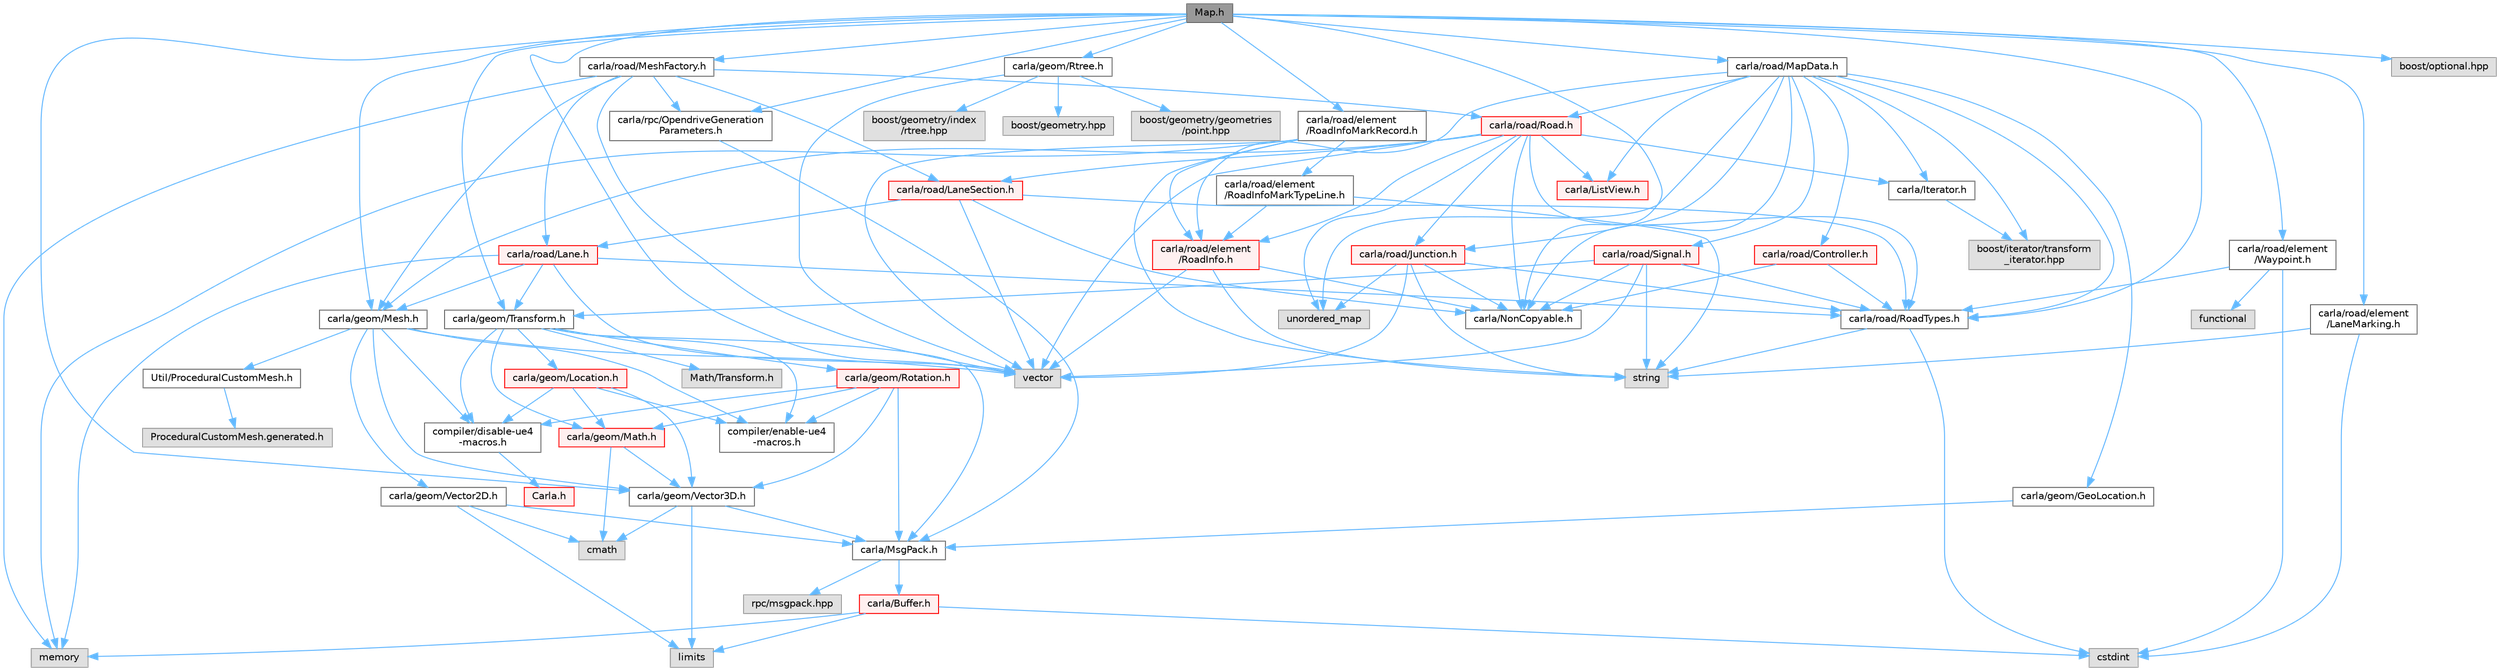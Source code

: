 digraph "Map.h"
{
 // INTERACTIVE_SVG=YES
 // LATEX_PDF_SIZE
  bgcolor="transparent";
  edge [fontname=Helvetica,fontsize=10,labelfontname=Helvetica,labelfontsize=10];
  node [fontname=Helvetica,fontsize=10,shape=box,height=0.2,width=0.4];
  Node1 [id="Node000001",label="Map.h",height=0.2,width=0.4,color="gray40", fillcolor="grey60", style="filled", fontcolor="black",tooltip=" "];
  Node1 -> Node2 [id="edge1_Node000001_Node000002",color="steelblue1",style="solid",tooltip=" "];
  Node2 [id="Node000002",label="carla/geom/Mesh.h",height=0.2,width=0.4,color="grey40", fillcolor="white", style="filled",URL="$d9/d31/Mesh_8h.html",tooltip=" "];
  Node2 -> Node3 [id="edge2_Node000002_Node000003",color="steelblue1",style="solid",tooltip=" "];
  Node3 [id="Node000003",label="vector",height=0.2,width=0.4,color="grey60", fillcolor="#E0E0E0", style="filled",tooltip=" "];
  Node2 -> Node4 [id="edge3_Node000002_Node000004",color="steelblue1",style="solid",tooltip=" "];
  Node4 [id="Node000004",label="carla/geom/Vector3D.h",height=0.2,width=0.4,color="grey40", fillcolor="white", style="filled",URL="$de/d70/geom_2Vector3D_8h.html",tooltip=" "];
  Node4 -> Node5 [id="edge4_Node000004_Node000005",color="steelblue1",style="solid",tooltip=" "];
  Node5 [id="Node000005",label="carla/MsgPack.h",height=0.2,width=0.4,color="grey40", fillcolor="white", style="filled",URL="$d9/d6f/MsgPack_8h.html",tooltip=" "];
  Node5 -> Node6 [id="edge5_Node000005_Node000006",color="steelblue1",style="solid",tooltip=" "];
  Node6 [id="Node000006",label="carla/Buffer.h",height=0.2,width=0.4,color="red", fillcolor="#FFF0F0", style="filled",URL="$d2/dda/carla_2Buffer_8h.html",tooltip=" "];
  Node6 -> Node15 [id="edge6_Node000006_Node000015",color="steelblue1",style="solid",tooltip=" "];
  Node15 [id="Node000015",label="cstdint",height=0.2,width=0.4,color="grey60", fillcolor="#E0E0E0", style="filled",tooltip=" "];
  Node6 -> Node16 [id="edge7_Node000006_Node000016",color="steelblue1",style="solid",tooltip=" "];
  Node16 [id="Node000016",label="limits",height=0.2,width=0.4,color="grey60", fillcolor="#E0E0E0", style="filled",tooltip=" "];
  Node6 -> Node17 [id="edge8_Node000006_Node000017",color="steelblue1",style="solid",tooltip=" "];
  Node17 [id="Node000017",label="memory",height=0.2,width=0.4,color="grey60", fillcolor="#E0E0E0", style="filled",tooltip=" "];
  Node5 -> Node19 [id="edge9_Node000005_Node000019",color="steelblue1",style="solid",tooltip=" "];
  Node19 [id="Node000019",label="rpc/msgpack.hpp",height=0.2,width=0.4,color="grey60", fillcolor="#E0E0E0", style="filled",tooltip=" "];
  Node4 -> Node20 [id="edge10_Node000004_Node000020",color="steelblue1",style="solid",tooltip=" "];
  Node20 [id="Node000020",label="cmath",height=0.2,width=0.4,color="grey60", fillcolor="#E0E0E0", style="filled",tooltip=" "];
  Node4 -> Node16 [id="edge11_Node000004_Node000016",color="steelblue1",style="solid",tooltip=" "];
  Node2 -> Node21 [id="edge12_Node000002_Node000021",color="steelblue1",style="solid",tooltip=" "];
  Node21 [id="Node000021",label="carla/geom/Vector2D.h",height=0.2,width=0.4,color="grey40", fillcolor="white", style="filled",URL="$d7/d26/geom_2Vector2D_8h.html",tooltip=" "];
  Node21 -> Node5 [id="edge13_Node000021_Node000005",color="steelblue1",style="solid",tooltip=" "];
  Node21 -> Node20 [id="edge14_Node000021_Node000020",color="steelblue1",style="solid",tooltip=" "];
  Node21 -> Node16 [id="edge15_Node000021_Node000016",color="steelblue1",style="solid",tooltip=" "];
  Node2 -> Node22 [id="edge16_Node000002_Node000022",color="steelblue1",style="solid",tooltip=" "];
  Node22 [id="Node000022",label="compiler/enable-ue4\l-macros.h",height=0.2,width=0.4,color="grey40", fillcolor="white", style="filled",URL="$d9/da2/enable-ue4-macros_8h.html",tooltip=" "];
  Node2 -> Node23 [id="edge17_Node000002_Node000023",color="steelblue1",style="solid",tooltip=" "];
  Node23 [id="Node000023",label="Util/ProceduralCustomMesh.h",height=0.2,width=0.4,color="grey40", fillcolor="white", style="filled",URL="$d5/d30/ProceduralCustomMesh_8h.html",tooltip=" "];
  Node23 -> Node24 [id="edge18_Node000023_Node000024",color="steelblue1",style="solid",tooltip=" "];
  Node24 [id="Node000024",label="ProceduralCustomMesh.generated.h",height=0.2,width=0.4,color="grey60", fillcolor="#E0E0E0", style="filled",tooltip=" "];
  Node2 -> Node25 [id="edge19_Node000002_Node000025",color="steelblue1",style="solid",tooltip=" "];
  Node25 [id="Node000025",label="compiler/disable-ue4\l-macros.h",height=0.2,width=0.4,color="grey40", fillcolor="white", style="filled",URL="$d2/d02/disable-ue4-macros_8h.html",tooltip=" "];
  Node25 -> Node26 [id="edge20_Node000025_Node000026",color="steelblue1",style="solid",tooltip=" "];
  Node26 [id="Node000026",label="Carla.h",height=0.2,width=0.4,color="red", fillcolor="#FFF0F0", style="filled",URL="$d7/d7d/Carla_8h.html",tooltip=" "];
  Node1 -> Node30 [id="edge21_Node000001_Node000030",color="steelblue1",style="solid",tooltip=" "];
  Node30 [id="Node000030",label="carla/geom/Rtree.h",height=0.2,width=0.4,color="grey40", fillcolor="white", style="filled",URL="$d5/d30/Rtree_8h.html",tooltip=" "];
  Node30 -> Node3 [id="edge22_Node000030_Node000003",color="steelblue1",style="solid",tooltip=" "];
  Node30 -> Node31 [id="edge23_Node000030_Node000031",color="steelblue1",style="solid",tooltip=" "];
  Node31 [id="Node000031",label="boost/geometry.hpp",height=0.2,width=0.4,color="grey60", fillcolor="#E0E0E0", style="filled",tooltip=" "];
  Node30 -> Node32 [id="edge24_Node000030_Node000032",color="steelblue1",style="solid",tooltip=" "];
  Node32 [id="Node000032",label="boost/geometry/geometries\l/point.hpp",height=0.2,width=0.4,color="grey60", fillcolor="#E0E0E0", style="filled",tooltip=" "];
  Node30 -> Node33 [id="edge25_Node000030_Node000033",color="steelblue1",style="solid",tooltip=" "];
  Node33 [id="Node000033",label="boost/geometry/index\l/rtree.hpp",height=0.2,width=0.4,color="grey60", fillcolor="#E0E0E0", style="filled",tooltip=" "];
  Node1 -> Node34 [id="edge26_Node000001_Node000034",color="steelblue1",style="solid",tooltip=" "];
  Node34 [id="Node000034",label="carla/geom/Transform.h",height=0.2,width=0.4,color="grey40", fillcolor="white", style="filled",URL="$de/d17/geom_2Transform_8h.html",tooltip=" "];
  Node34 -> Node5 [id="edge27_Node000034_Node000005",color="steelblue1",style="solid",tooltip=" "];
  Node34 -> Node35 [id="edge28_Node000034_Node000035",color="steelblue1",style="solid",tooltip=" "];
  Node35 [id="Node000035",label="carla/geom/Location.h",height=0.2,width=0.4,color="red", fillcolor="#FFF0F0", style="filled",URL="$d9/d8b/geom_2Location_8h.html",tooltip=" "];
  Node35 -> Node4 [id="edge29_Node000035_Node000004",color="steelblue1",style="solid",tooltip=" "];
  Node35 -> Node37 [id="edge30_Node000035_Node000037",color="steelblue1",style="solid",tooltip=" "];
  Node37 [id="Node000037",label="carla/geom/Math.h",height=0.2,width=0.4,color="red", fillcolor="#FFF0F0", style="filled",URL="$db/d8a/Math_8h.html",tooltip=" "];
  Node37 -> Node4 [id="edge31_Node000037_Node000004",color="steelblue1",style="solid",tooltip=" "];
  Node37 -> Node20 [id="edge32_Node000037_Node000020",color="steelblue1",style="solid",tooltip=" "];
  Node35 -> Node22 [id="edge33_Node000035_Node000022",color="steelblue1",style="solid",tooltip=" "];
  Node35 -> Node25 [id="edge34_Node000035_Node000025",color="steelblue1",style="solid",tooltip=" "];
  Node34 -> Node37 [id="edge35_Node000034_Node000037",color="steelblue1",style="solid",tooltip=" "];
  Node34 -> Node40 [id="edge36_Node000034_Node000040",color="steelblue1",style="solid",tooltip=" "];
  Node40 [id="Node000040",label="carla/geom/Rotation.h",height=0.2,width=0.4,color="red", fillcolor="#FFF0F0", style="filled",URL="$d0/d8f/Rotation_8h.html",tooltip=" "];
  Node40 -> Node5 [id="edge37_Node000040_Node000005",color="steelblue1",style="solid",tooltip=" "];
  Node40 -> Node37 [id="edge38_Node000040_Node000037",color="steelblue1",style="solid",tooltip=" "];
  Node40 -> Node4 [id="edge39_Node000040_Node000004",color="steelblue1",style="solid",tooltip=" "];
  Node40 -> Node22 [id="edge40_Node000040_Node000022",color="steelblue1",style="solid",tooltip=" "];
  Node40 -> Node25 [id="edge41_Node000040_Node000025",color="steelblue1",style="solid",tooltip=" "];
  Node34 -> Node22 [id="edge42_Node000034_Node000022",color="steelblue1",style="solid",tooltip=" "];
  Node34 -> Node42 [id="edge43_Node000034_Node000042",color="steelblue1",style="solid",tooltip=" "];
  Node42 [id="Node000042",label="Math/Transform.h",height=0.2,width=0.4,color="grey60", fillcolor="#E0E0E0", style="filled",tooltip=" "];
  Node34 -> Node25 [id="edge44_Node000034_Node000025",color="steelblue1",style="solid",tooltip=" "];
  Node1 -> Node43 [id="edge45_Node000001_Node000043",color="steelblue1",style="solid",tooltip=" "];
  Node43 [id="Node000043",label="carla/NonCopyable.h",height=0.2,width=0.4,color="grey40", fillcolor="white", style="filled",URL="$d4/dd8/LibCarla_2source_2carla_2NonCopyable_8h.html",tooltip=" "];
  Node1 -> Node44 [id="edge46_Node000001_Node000044",color="steelblue1",style="solid",tooltip=" "];
  Node44 [id="Node000044",label="carla/road/element\l/LaneMarking.h",height=0.2,width=0.4,color="grey40", fillcolor="white", style="filled",URL="$d5/d4c/LaneMarking_8h.html",tooltip=" "];
  Node44 -> Node15 [id="edge47_Node000044_Node000015",color="steelblue1",style="solid",tooltip=" "];
  Node44 -> Node45 [id="edge48_Node000044_Node000045",color="steelblue1",style="solid",tooltip=" "];
  Node45 [id="Node000045",label="string",height=0.2,width=0.4,color="grey60", fillcolor="#E0E0E0", style="filled",tooltip=" "];
  Node1 -> Node46 [id="edge49_Node000001_Node000046",color="steelblue1",style="solid",tooltip=" "];
  Node46 [id="Node000046",label="carla/road/element\l/RoadInfoMarkRecord.h",height=0.2,width=0.4,color="grey40", fillcolor="white", style="filled",URL="$dd/d32/RoadInfoMarkRecord_8h.html",tooltip=" "];
  Node46 -> Node47 [id="edge50_Node000046_Node000047",color="steelblue1",style="solid",tooltip=" "];
  Node47 [id="Node000047",label="carla/road/element\l/RoadInfo.h",height=0.2,width=0.4,color="red", fillcolor="#FFF0F0", style="filled",URL="$de/d3a/RoadInfo_8h.html",tooltip=" "];
  Node47 -> Node43 [id="edge51_Node000047_Node000043",color="steelblue1",style="solid",tooltip=" "];
  Node47 -> Node45 [id="edge52_Node000047_Node000045",color="steelblue1",style="solid",tooltip=" "];
  Node47 -> Node3 [id="edge53_Node000047_Node000003",color="steelblue1",style="solid",tooltip=" "];
  Node46 -> Node50 [id="edge54_Node000046_Node000050",color="steelblue1",style="solid",tooltip=" "];
  Node50 [id="Node000050",label="carla/road/element\l/RoadInfoMarkTypeLine.h",height=0.2,width=0.4,color="grey40", fillcolor="white", style="filled",URL="$da/d4f/RoadInfoMarkTypeLine_8h.html",tooltip=" "];
  Node50 -> Node47 [id="edge55_Node000050_Node000047",color="steelblue1",style="solid",tooltip=" "];
  Node50 -> Node45 [id="edge56_Node000050_Node000045",color="steelblue1",style="solid",tooltip=" "];
  Node46 -> Node45 [id="edge57_Node000046_Node000045",color="steelblue1",style="solid",tooltip=" "];
  Node46 -> Node3 [id="edge58_Node000046_Node000003",color="steelblue1",style="solid",tooltip=" "];
  Node46 -> Node17 [id="edge59_Node000046_Node000017",color="steelblue1",style="solid",tooltip=" "];
  Node1 -> Node51 [id="edge60_Node000001_Node000051",color="steelblue1",style="solid",tooltip=" "];
  Node51 [id="Node000051",label="carla/road/element\l/Waypoint.h",height=0.2,width=0.4,color="grey40", fillcolor="white", style="filled",URL="$d3/dbb/road_2element_2Waypoint_8h.html",tooltip=" "];
  Node51 -> Node52 [id="edge61_Node000051_Node000052",color="steelblue1",style="solid",tooltip=" "];
  Node52 [id="Node000052",label="carla/road/RoadTypes.h",height=0.2,width=0.4,color="grey40", fillcolor="white", style="filled",URL="$d6/dbb/RoadTypes_8h.html",tooltip=" "];
  Node52 -> Node15 [id="edge62_Node000052_Node000015",color="steelblue1",style="solid",tooltip=" "];
  Node52 -> Node45 [id="edge63_Node000052_Node000045",color="steelblue1",style="solid",tooltip=" "];
  Node51 -> Node15 [id="edge64_Node000051_Node000015",color="steelblue1",style="solid",tooltip=" "];
  Node51 -> Node53 [id="edge65_Node000051_Node000053",color="steelblue1",style="solid",tooltip=" "];
  Node53 [id="Node000053",label="functional",height=0.2,width=0.4,color="grey60", fillcolor="#E0E0E0", style="filled",tooltip=" "];
  Node1 -> Node54 [id="edge66_Node000001_Node000054",color="steelblue1",style="solid",tooltip=" "];
  Node54 [id="Node000054",label="carla/road/MapData.h",height=0.2,width=0.4,color="grey40", fillcolor="white", style="filled",URL="$d5/db7/MapData_8h.html",tooltip=" "];
  Node54 -> Node55 [id="edge67_Node000054_Node000055",color="steelblue1",style="solid",tooltip=" "];
  Node55 [id="Node000055",label="carla/geom/GeoLocation.h",height=0.2,width=0.4,color="grey40", fillcolor="white", style="filled",URL="$d7/d86/GeoLocation_8h.html",tooltip=" "];
  Node55 -> Node5 [id="edge68_Node000055_Node000005",color="steelblue1",style="solid",tooltip=" "];
  Node54 -> Node56 [id="edge69_Node000054_Node000056",color="steelblue1",style="solid",tooltip=" "];
  Node56 [id="Node000056",label="carla/Iterator.h",height=0.2,width=0.4,color="grey40", fillcolor="white", style="filled",URL="$d7/ddd/Iterator_8h.html",tooltip=" "];
  Node56 -> Node57 [id="edge70_Node000056_Node000057",color="steelblue1",style="solid",tooltip=" "];
  Node57 [id="Node000057",label="boost/iterator/transform\l_iterator.hpp",height=0.2,width=0.4,color="grey60", fillcolor="#E0E0E0", style="filled",tooltip=" "];
  Node54 -> Node58 [id="edge71_Node000054_Node000058",color="steelblue1",style="solid",tooltip=" "];
  Node58 [id="Node000058",label="carla/ListView.h",height=0.2,width=0.4,color="red", fillcolor="#FFF0F0", style="filled",URL="$d4/d50/LibCarla_2source_2carla_2ListView_8h.html",tooltip=" "];
  Node54 -> Node43 [id="edge72_Node000054_Node000043",color="steelblue1",style="solid",tooltip=" "];
  Node54 -> Node60 [id="edge73_Node000054_Node000060",color="steelblue1",style="solid",tooltip=" "];
  Node60 [id="Node000060",label="carla/road/Controller.h",height=0.2,width=0.4,color="red", fillcolor="#FFF0F0", style="filled",URL="$de/d4a/Controller_8h.html",tooltip=" "];
  Node60 -> Node43 [id="edge74_Node000060_Node000043",color="steelblue1",style="solid",tooltip=" "];
  Node60 -> Node52 [id="edge75_Node000060_Node000052",color="steelblue1",style="solid",tooltip=" "];
  Node54 -> Node47 [id="edge76_Node000054_Node000047",color="steelblue1",style="solid",tooltip=" "];
  Node54 -> Node62 [id="edge77_Node000054_Node000062",color="steelblue1",style="solid",tooltip=" "];
  Node62 [id="Node000062",label="carla/road/Junction.h",height=0.2,width=0.4,color="red", fillcolor="#FFF0F0", style="filled",URL="$d1/d3a/road_2Junction_8h.html",tooltip=" "];
  Node62 -> Node43 [id="edge78_Node000062_Node000043",color="steelblue1",style="solid",tooltip=" "];
  Node62 -> Node52 [id="edge79_Node000062_Node000052",color="steelblue1",style="solid",tooltip=" "];
  Node62 -> Node67 [id="edge80_Node000062_Node000067",color="steelblue1",style="solid",tooltip=" "];
  Node67 [id="Node000067",label="unordered_map",height=0.2,width=0.4,color="grey60", fillcolor="#E0E0E0", style="filled",tooltip=" "];
  Node62 -> Node3 [id="edge81_Node000062_Node000003",color="steelblue1",style="solid",tooltip=" "];
  Node62 -> Node45 [id="edge82_Node000062_Node000045",color="steelblue1",style="solid",tooltip=" "];
  Node54 -> Node69 [id="edge83_Node000054_Node000069",color="steelblue1",style="solid",tooltip=" "];
  Node69 [id="Node000069",label="carla/road/Road.h",height=0.2,width=0.4,color="red", fillcolor="#FFF0F0", style="filled",URL="$db/d48/Road_8h.html",tooltip=" "];
  Node69 -> Node2 [id="edge84_Node000069_Node000002",color="steelblue1",style="solid",tooltip=" "];
  Node69 -> Node56 [id="edge85_Node000069_Node000056",color="steelblue1",style="solid",tooltip=" "];
  Node69 -> Node58 [id="edge86_Node000069_Node000058",color="steelblue1",style="solid",tooltip=" "];
  Node69 -> Node43 [id="edge87_Node000069_Node000043",color="steelblue1",style="solid",tooltip=" "];
  Node69 -> Node47 [id="edge88_Node000069_Node000047",color="steelblue1",style="solid",tooltip=" "];
  Node69 -> Node62 [id="edge89_Node000069_Node000062",color="steelblue1",style="solid",tooltip=" "];
  Node69 -> Node76 [id="edge90_Node000069_Node000076",color="steelblue1",style="solid",tooltip=" "];
  Node76 [id="Node000076",label="carla/road/LaneSection.h",height=0.2,width=0.4,color="red", fillcolor="#FFF0F0", style="filled",URL="$d6/dfd/LaneSection_8h.html",tooltip=" "];
  Node76 -> Node43 [id="edge91_Node000076_Node000043",color="steelblue1",style="solid",tooltip=" "];
  Node76 -> Node77 [id="edge92_Node000076_Node000077",color="steelblue1",style="solid",tooltip=" "];
  Node77 [id="Node000077",label="carla/road/Lane.h",height=0.2,width=0.4,color="red", fillcolor="#FFF0F0", style="filled",URL="$d8/d27/Lane_8h.html",tooltip=" "];
  Node77 -> Node2 [id="edge93_Node000077_Node000002",color="steelblue1",style="solid",tooltip=" "];
  Node77 -> Node34 [id="edge94_Node000077_Node000034",color="steelblue1",style="solid",tooltip=" "];
  Node77 -> Node52 [id="edge95_Node000077_Node000052",color="steelblue1",style="solid",tooltip=" "];
  Node77 -> Node3 [id="edge96_Node000077_Node000003",color="steelblue1",style="solid",tooltip=" "];
  Node77 -> Node17 [id="edge97_Node000077_Node000017",color="steelblue1",style="solid",tooltip=" "];
  Node76 -> Node52 [id="edge98_Node000076_Node000052",color="steelblue1",style="solid",tooltip=" "];
  Node76 -> Node3 [id="edge99_Node000076_Node000003",color="steelblue1",style="solid",tooltip=" "];
  Node69 -> Node52 [id="edge100_Node000069_Node000052",color="steelblue1",style="solid",tooltip=" "];
  Node69 -> Node67 [id="edge101_Node000069_Node000067",color="steelblue1",style="solid",tooltip=" "];
  Node69 -> Node3 [id="edge102_Node000069_Node000003",color="steelblue1",style="solid",tooltip=" "];
  Node54 -> Node52 [id="edge103_Node000054_Node000052",color="steelblue1",style="solid",tooltip=" "];
  Node54 -> Node79 [id="edge104_Node000054_Node000079",color="steelblue1",style="solid",tooltip=" "];
  Node79 [id="Node000079",label="carla/road/Signal.h",height=0.2,width=0.4,color="red", fillcolor="#FFF0F0", style="filled",URL="$d0/def/Signal_8h.html",tooltip=" "];
  Node79 -> Node43 [id="edge105_Node000079_Node000043",color="steelblue1",style="solid",tooltip=" "];
  Node79 -> Node52 [id="edge106_Node000079_Node000052",color="steelblue1",style="solid",tooltip=" "];
  Node79 -> Node34 [id="edge107_Node000079_Node000034",color="steelblue1",style="solid",tooltip=" "];
  Node79 -> Node45 [id="edge108_Node000079_Node000045",color="steelblue1",style="solid",tooltip=" "];
  Node79 -> Node3 [id="edge109_Node000079_Node000003",color="steelblue1",style="solid",tooltip=" "];
  Node54 -> Node57 [id="edge110_Node000054_Node000057",color="steelblue1",style="solid",tooltip=" "];
  Node54 -> Node67 [id="edge111_Node000054_Node000067",color="steelblue1",style="solid",tooltip=" "];
  Node1 -> Node52 [id="edge112_Node000001_Node000052",color="steelblue1",style="solid",tooltip=" "];
  Node1 -> Node86 [id="edge113_Node000001_Node000086",color="steelblue1",style="solid",tooltip=" "];
  Node86 [id="Node000086",label="carla/road/MeshFactory.h",height=0.2,width=0.4,color="grey40", fillcolor="white", style="filled",URL="$d9/d87/MeshFactory_8h.html",tooltip=" "];
  Node86 -> Node17 [id="edge114_Node000086_Node000017",color="steelblue1",style="solid",tooltip=" "];
  Node86 -> Node3 [id="edge115_Node000086_Node000003",color="steelblue1",style="solid",tooltip=" "];
  Node86 -> Node2 [id="edge116_Node000086_Node000002",color="steelblue1",style="solid",tooltip=" "];
  Node86 -> Node69 [id="edge117_Node000086_Node000069",color="steelblue1",style="solid",tooltip=" "];
  Node86 -> Node76 [id="edge118_Node000086_Node000076",color="steelblue1",style="solid",tooltip=" "];
  Node86 -> Node77 [id="edge119_Node000086_Node000077",color="steelblue1",style="solid",tooltip=" "];
  Node86 -> Node87 [id="edge120_Node000086_Node000087",color="steelblue1",style="solid",tooltip=" "];
  Node87 [id="Node000087",label="carla/rpc/OpendriveGeneration\lParameters.h",height=0.2,width=0.4,color="grey40", fillcolor="white", style="filled",URL="$d9/d3b/OpendriveGenerationParameters_8h.html",tooltip=" "];
  Node87 -> Node5 [id="edge121_Node000087_Node000005",color="steelblue1",style="solid",tooltip=" "];
  Node1 -> Node4 [id="edge122_Node000001_Node000004",color="steelblue1",style="solid",tooltip=" "];
  Node1 -> Node87 [id="edge123_Node000001_Node000087",color="steelblue1",style="solid",tooltip=" "];
  Node1 -> Node88 [id="edge124_Node000001_Node000088",color="steelblue1",style="solid",tooltip=" "];
  Node88 [id="Node000088",label="boost/optional.hpp",height=0.2,width=0.4,color="grey60", fillcolor="#E0E0E0", style="filled",tooltip=" "];
  Node1 -> Node3 [id="edge125_Node000001_Node000003",color="steelblue1",style="solid",tooltip=" "];
}
